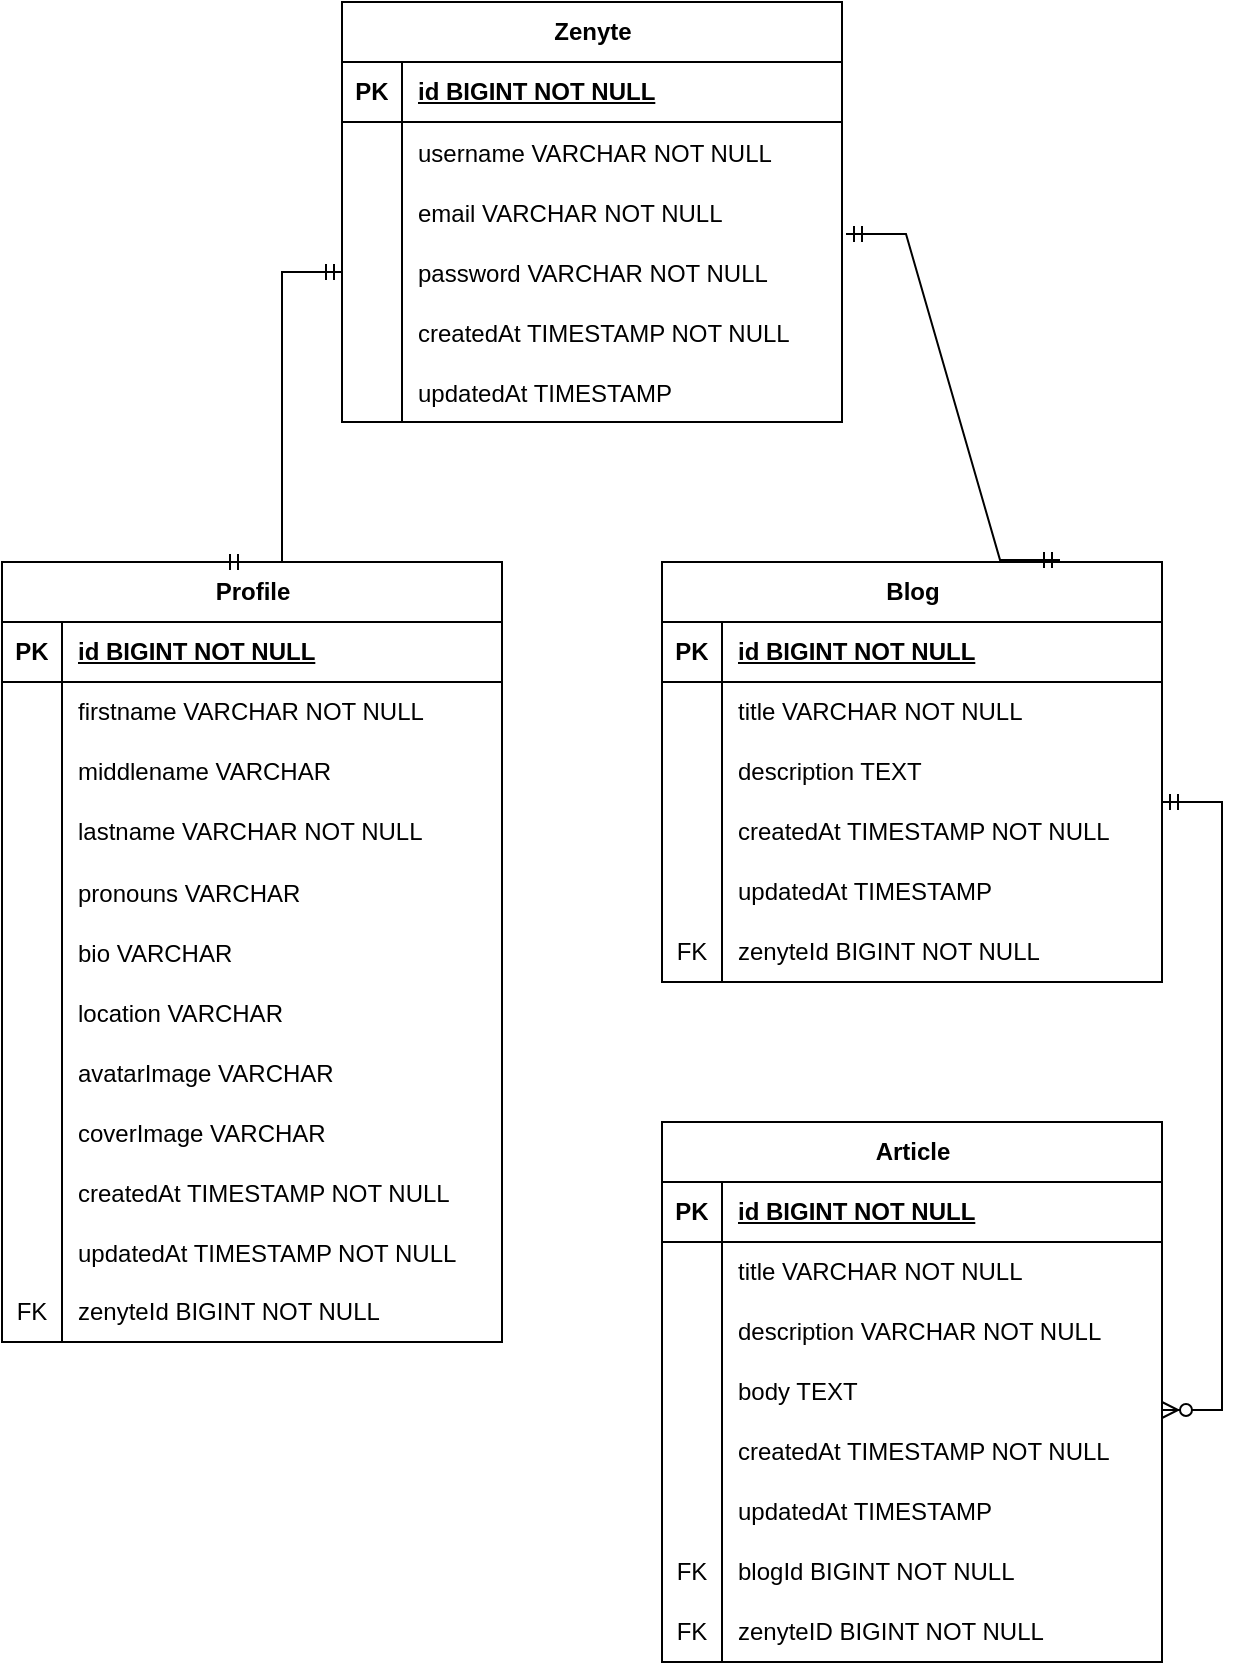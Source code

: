 <mxfile>
    <diagram id="R2lEEEUBdFMjLlhIrx00" name="Page-1">
        <mxGraphModel dx="261" dy="401" grid="1" gridSize="10" guides="1" tooltips="1" connect="1" arrows="1" fold="1" page="1" pageScale="1" pageWidth="850" pageHeight="1100" math="0" shadow="0" extFonts="Permanent Marker^https://fonts.googleapis.com/css?family=Permanent+Marker">
            <root>
                <mxCell id="0"/>
                <mxCell id="1" parent="0"/>
                <mxCell id="LwP8RRoPDUiDEXRBqJUu-90" value="&lt;div&gt;Zenyte&lt;/div&gt;" style="shape=table;startSize=30;container=1;collapsible=1;childLayout=tableLayout;fixedRows=1;rowLines=0;fontStyle=1;align=center;resizeLast=1;html=1;" parent="1" vertex="1">
                    <mxGeometry x="280" y="80" width="250" height="210" as="geometry"/>
                </mxCell>
                <mxCell id="LwP8RRoPDUiDEXRBqJUu-91" value="" style="shape=tableRow;horizontal=0;startSize=0;swimlaneHead=0;swimlaneBody=0;fillColor=none;collapsible=0;dropTarget=0;points=[[0,0.5],[1,0.5]];portConstraint=eastwest;top=0;left=0;right=0;bottom=1;" parent="LwP8RRoPDUiDEXRBqJUu-90" vertex="1">
                    <mxGeometry y="30" width="250" height="30" as="geometry"/>
                </mxCell>
                <mxCell id="LwP8RRoPDUiDEXRBqJUu-92" value="PK" style="shape=partialRectangle;connectable=0;fillColor=none;top=0;left=0;bottom=0;right=0;fontStyle=1;overflow=hidden;whiteSpace=wrap;html=1;" parent="LwP8RRoPDUiDEXRBqJUu-91" vertex="1">
                    <mxGeometry width="30" height="30" as="geometry">
                        <mxRectangle width="30" height="30" as="alternateBounds"/>
                    </mxGeometry>
                </mxCell>
                <mxCell id="LwP8RRoPDUiDEXRBqJUu-93" value="id BIGINT NOT NULL" style="shape=partialRectangle;connectable=0;fillColor=none;top=0;left=0;bottom=0;right=0;align=left;spacingLeft=6;fontStyle=5;overflow=hidden;whiteSpace=wrap;html=1;" parent="LwP8RRoPDUiDEXRBqJUu-91" vertex="1">
                    <mxGeometry x="30" width="220" height="30" as="geometry">
                        <mxRectangle width="220" height="30" as="alternateBounds"/>
                    </mxGeometry>
                </mxCell>
                <mxCell id="LwP8RRoPDUiDEXRBqJUu-119" value="" style="shape=tableRow;horizontal=0;startSize=0;swimlaneHead=0;swimlaneBody=0;fillColor=none;collapsible=0;dropTarget=0;points=[[0,0.5],[1,0.5]];portConstraint=eastwest;top=0;left=0;right=0;bottom=0;" parent="LwP8RRoPDUiDEXRBqJUu-90" vertex="1">
                    <mxGeometry y="60" width="250" height="30" as="geometry"/>
                </mxCell>
                <mxCell id="LwP8RRoPDUiDEXRBqJUu-120" value="" style="shape=partialRectangle;connectable=0;fillColor=none;top=0;left=0;bottom=0;right=0;editable=1;overflow=hidden;" parent="LwP8RRoPDUiDEXRBqJUu-119" vertex="1">
                    <mxGeometry width="30" height="30" as="geometry">
                        <mxRectangle width="30" height="30" as="alternateBounds"/>
                    </mxGeometry>
                </mxCell>
                <mxCell id="LwP8RRoPDUiDEXRBqJUu-121" value="username VARCHAR NOT NULL" style="shape=partialRectangle;connectable=0;fillColor=none;top=0;left=0;bottom=0;right=0;align=left;spacingLeft=6;overflow=hidden;" parent="LwP8RRoPDUiDEXRBqJUu-119" vertex="1">
                    <mxGeometry x="30" width="220" height="30" as="geometry">
                        <mxRectangle width="220" height="30" as="alternateBounds"/>
                    </mxGeometry>
                </mxCell>
                <mxCell id="LwP8RRoPDUiDEXRBqJUu-116" value="" style="shape=tableRow;horizontal=0;startSize=0;swimlaneHead=0;swimlaneBody=0;fillColor=none;collapsible=0;dropTarget=0;points=[[0,0.5],[1,0.5]];portConstraint=eastwest;top=0;left=0;right=0;bottom=0;" parent="LwP8RRoPDUiDEXRBqJUu-90" vertex="1">
                    <mxGeometry y="90" width="250" height="30" as="geometry"/>
                </mxCell>
                <mxCell id="LwP8RRoPDUiDEXRBqJUu-117" value="" style="shape=partialRectangle;connectable=0;fillColor=none;top=0;left=0;bottom=0;right=0;editable=1;overflow=hidden;" parent="LwP8RRoPDUiDEXRBqJUu-116" vertex="1">
                    <mxGeometry width="30" height="30" as="geometry">
                        <mxRectangle width="30" height="30" as="alternateBounds"/>
                    </mxGeometry>
                </mxCell>
                <mxCell id="LwP8RRoPDUiDEXRBqJUu-118" value="email VARCHAR NOT NULL" style="shape=partialRectangle;connectable=0;fillColor=none;top=0;left=0;bottom=0;right=0;align=left;spacingLeft=6;overflow=hidden;" parent="LwP8RRoPDUiDEXRBqJUu-116" vertex="1">
                    <mxGeometry x="30" width="220" height="30" as="geometry">
                        <mxRectangle width="220" height="30" as="alternateBounds"/>
                    </mxGeometry>
                </mxCell>
                <mxCell id="LwP8RRoPDUiDEXRBqJUu-122" value="" style="shape=tableRow;horizontal=0;startSize=0;swimlaneHead=0;swimlaneBody=0;fillColor=none;collapsible=0;dropTarget=0;points=[[0,0.5],[1,0.5]];portConstraint=eastwest;top=0;left=0;right=0;bottom=0;" parent="LwP8RRoPDUiDEXRBqJUu-90" vertex="1">
                    <mxGeometry y="120" width="250" height="30" as="geometry"/>
                </mxCell>
                <mxCell id="LwP8RRoPDUiDEXRBqJUu-123" value="" style="shape=partialRectangle;connectable=0;fillColor=none;top=0;left=0;bottom=0;right=0;editable=1;overflow=hidden;" parent="LwP8RRoPDUiDEXRBqJUu-122" vertex="1">
                    <mxGeometry width="30" height="30" as="geometry">
                        <mxRectangle width="30" height="30" as="alternateBounds"/>
                    </mxGeometry>
                </mxCell>
                <mxCell id="LwP8RRoPDUiDEXRBqJUu-124" value="password VARCHAR NOT NULL" style="shape=partialRectangle;connectable=0;fillColor=none;top=0;left=0;bottom=0;right=0;align=left;spacingLeft=6;overflow=hidden;" parent="LwP8RRoPDUiDEXRBqJUu-122" vertex="1">
                    <mxGeometry x="30" width="220" height="30" as="geometry">
                        <mxRectangle width="220" height="30" as="alternateBounds"/>
                    </mxGeometry>
                </mxCell>
                <mxCell id="LwP8RRoPDUiDEXRBqJUu-126" value="" style="shape=tableRow;horizontal=0;startSize=0;swimlaneHead=0;swimlaneBody=0;fillColor=none;collapsible=0;dropTarget=0;points=[[0,0.5],[1,0.5]];portConstraint=eastwest;top=0;left=0;right=0;bottom=0;" parent="LwP8RRoPDUiDEXRBqJUu-90" vertex="1">
                    <mxGeometry y="150" width="250" height="30" as="geometry"/>
                </mxCell>
                <mxCell id="LwP8RRoPDUiDEXRBqJUu-127" value="" style="shape=partialRectangle;connectable=0;fillColor=none;top=0;left=0;bottom=0;right=0;editable=1;overflow=hidden;" parent="LwP8RRoPDUiDEXRBqJUu-126" vertex="1">
                    <mxGeometry width="30" height="30" as="geometry">
                        <mxRectangle width="30" height="30" as="alternateBounds"/>
                    </mxGeometry>
                </mxCell>
                <mxCell id="LwP8RRoPDUiDEXRBqJUu-128" value="createdAt TIMESTAMP NOT NULL" style="shape=partialRectangle;connectable=0;fillColor=none;top=0;left=0;bottom=0;right=0;align=left;spacingLeft=6;overflow=hidden;" parent="LwP8RRoPDUiDEXRBqJUu-126" vertex="1">
                    <mxGeometry x="30" width="220" height="30" as="geometry">
                        <mxRectangle width="220" height="30" as="alternateBounds"/>
                    </mxGeometry>
                </mxCell>
                <mxCell id="LwP8RRoPDUiDEXRBqJUu-129" value="" style="shape=tableRow;horizontal=0;startSize=0;swimlaneHead=0;swimlaneBody=0;fillColor=none;collapsible=0;dropTarget=0;points=[[0,0.5],[1,0.5]];portConstraint=eastwest;top=0;left=0;right=0;bottom=0;" parent="LwP8RRoPDUiDEXRBqJUu-90" vertex="1">
                    <mxGeometry y="180" width="250" height="30" as="geometry"/>
                </mxCell>
                <mxCell id="LwP8RRoPDUiDEXRBqJUu-130" value="" style="shape=partialRectangle;connectable=0;fillColor=none;top=0;left=0;bottom=0;right=0;editable=1;overflow=hidden;" parent="LwP8RRoPDUiDEXRBqJUu-129" vertex="1">
                    <mxGeometry width="30" height="30" as="geometry">
                        <mxRectangle width="30" height="30" as="alternateBounds"/>
                    </mxGeometry>
                </mxCell>
                <mxCell id="LwP8RRoPDUiDEXRBqJUu-131" value="updatedAt TIMESTAMP" style="shape=partialRectangle;connectable=0;fillColor=none;top=0;left=0;bottom=0;right=0;align=left;spacingLeft=6;overflow=hidden;" parent="LwP8RRoPDUiDEXRBqJUu-129" vertex="1">
                    <mxGeometry x="30" width="220" height="30" as="geometry">
                        <mxRectangle width="220" height="30" as="alternateBounds"/>
                    </mxGeometry>
                </mxCell>
                <mxCell id="LwP8RRoPDUiDEXRBqJUu-167" value="Profile" style="shape=table;startSize=30;container=1;collapsible=1;childLayout=tableLayout;fixedRows=1;rowLines=0;fontStyle=1;align=center;resizeLast=1;html=1;" parent="1" vertex="1">
                    <mxGeometry x="110" y="360" width="250" height="390" as="geometry"/>
                </mxCell>
                <mxCell id="LwP8RRoPDUiDEXRBqJUu-168" value="" style="shape=tableRow;horizontal=0;startSize=0;swimlaneHead=0;swimlaneBody=0;fillColor=none;collapsible=0;dropTarget=0;points=[[0,0.5],[1,0.5]];portConstraint=eastwest;top=0;left=0;right=0;bottom=1;" parent="LwP8RRoPDUiDEXRBqJUu-167" vertex="1">
                    <mxGeometry y="30" width="250" height="30" as="geometry"/>
                </mxCell>
                <mxCell id="LwP8RRoPDUiDEXRBqJUu-169" value="PK" style="shape=partialRectangle;connectable=0;fillColor=none;top=0;left=0;bottom=0;right=0;fontStyle=1;overflow=hidden;whiteSpace=wrap;html=1;" parent="LwP8RRoPDUiDEXRBqJUu-168" vertex="1">
                    <mxGeometry width="30" height="30" as="geometry">
                        <mxRectangle width="30" height="30" as="alternateBounds"/>
                    </mxGeometry>
                </mxCell>
                <mxCell id="LwP8RRoPDUiDEXRBqJUu-170" value="id BIGINT NOT NULL" style="shape=partialRectangle;connectable=0;fillColor=none;top=0;left=0;bottom=0;right=0;align=left;spacingLeft=6;fontStyle=5;overflow=hidden;whiteSpace=wrap;html=1;" parent="LwP8RRoPDUiDEXRBqJUu-168" vertex="1">
                    <mxGeometry x="30" width="220" height="30" as="geometry">
                        <mxRectangle width="220" height="30" as="alternateBounds"/>
                    </mxGeometry>
                </mxCell>
                <mxCell id="LwP8RRoPDUiDEXRBqJUu-171" value="" style="shape=tableRow;horizontal=0;startSize=0;swimlaneHead=0;swimlaneBody=0;fillColor=none;collapsible=0;dropTarget=0;points=[[0,0.5],[1,0.5]];portConstraint=eastwest;top=0;left=0;right=0;bottom=0;" parent="LwP8RRoPDUiDEXRBqJUu-167" vertex="1">
                    <mxGeometry y="60" width="250" height="30" as="geometry"/>
                </mxCell>
                <mxCell id="LwP8RRoPDUiDEXRBqJUu-172" value="" style="shape=partialRectangle;connectable=0;fillColor=none;top=0;left=0;bottom=0;right=0;editable=1;overflow=hidden;whiteSpace=wrap;html=1;" parent="LwP8RRoPDUiDEXRBqJUu-171" vertex="1">
                    <mxGeometry width="30" height="30" as="geometry">
                        <mxRectangle width="30" height="30" as="alternateBounds"/>
                    </mxGeometry>
                </mxCell>
                <mxCell id="LwP8RRoPDUiDEXRBqJUu-173" value="firstname VARCHAR NOT NULL" style="shape=partialRectangle;connectable=0;fillColor=none;top=0;left=0;bottom=0;right=0;align=left;spacingLeft=6;overflow=hidden;whiteSpace=wrap;html=1;" parent="LwP8RRoPDUiDEXRBqJUu-171" vertex="1">
                    <mxGeometry x="30" width="220" height="30" as="geometry">
                        <mxRectangle width="220" height="30" as="alternateBounds"/>
                    </mxGeometry>
                </mxCell>
                <mxCell id="LwP8RRoPDUiDEXRBqJUu-174" value="" style="shape=tableRow;horizontal=0;startSize=0;swimlaneHead=0;swimlaneBody=0;fillColor=none;collapsible=0;dropTarget=0;points=[[0,0.5],[1,0.5]];portConstraint=eastwest;top=0;left=0;right=0;bottom=0;" parent="LwP8RRoPDUiDEXRBqJUu-167" vertex="1">
                    <mxGeometry y="90" width="250" height="30" as="geometry"/>
                </mxCell>
                <mxCell id="LwP8RRoPDUiDEXRBqJUu-175" value="" style="shape=partialRectangle;connectable=0;fillColor=none;top=0;left=0;bottom=0;right=0;editable=1;overflow=hidden;whiteSpace=wrap;html=1;" parent="LwP8RRoPDUiDEXRBqJUu-174" vertex="1">
                    <mxGeometry width="30" height="30" as="geometry">
                        <mxRectangle width="30" height="30" as="alternateBounds"/>
                    </mxGeometry>
                </mxCell>
                <mxCell id="LwP8RRoPDUiDEXRBqJUu-176" value="middlename VARCHAR" style="shape=partialRectangle;connectable=0;fillColor=none;top=0;left=0;bottom=0;right=0;align=left;spacingLeft=6;overflow=hidden;whiteSpace=wrap;html=1;" parent="LwP8RRoPDUiDEXRBqJUu-174" vertex="1">
                    <mxGeometry x="30" width="220" height="30" as="geometry">
                        <mxRectangle width="220" height="30" as="alternateBounds"/>
                    </mxGeometry>
                </mxCell>
                <mxCell id="LwP8RRoPDUiDEXRBqJUu-177" value="" style="shape=tableRow;horizontal=0;startSize=0;swimlaneHead=0;swimlaneBody=0;fillColor=none;collapsible=0;dropTarget=0;points=[[0,0.5],[1,0.5]];portConstraint=eastwest;top=0;left=0;right=0;bottom=0;" parent="LwP8RRoPDUiDEXRBqJUu-167" vertex="1">
                    <mxGeometry y="120" width="250" height="30" as="geometry"/>
                </mxCell>
                <mxCell id="LwP8RRoPDUiDEXRBqJUu-178" value="" style="shape=partialRectangle;connectable=0;fillColor=none;top=0;left=0;bottom=0;right=0;editable=1;overflow=hidden;whiteSpace=wrap;html=1;" parent="LwP8RRoPDUiDEXRBqJUu-177" vertex="1">
                    <mxGeometry width="30" height="30" as="geometry">
                        <mxRectangle width="30" height="30" as="alternateBounds"/>
                    </mxGeometry>
                </mxCell>
                <mxCell id="LwP8RRoPDUiDEXRBqJUu-179" value="lastname VARCHAR NOT NULL" style="shape=partialRectangle;connectable=0;fillColor=none;top=0;left=0;bottom=0;right=0;align=left;spacingLeft=6;overflow=hidden;whiteSpace=wrap;html=1;" parent="LwP8RRoPDUiDEXRBqJUu-177" vertex="1">
                    <mxGeometry x="30" width="220" height="30" as="geometry">
                        <mxRectangle width="220" height="30" as="alternateBounds"/>
                    </mxGeometry>
                </mxCell>
                <mxCell id="LwP8RRoPDUiDEXRBqJUu-192" value="" style="shape=tableRow;horizontal=0;startSize=0;swimlaneHead=0;swimlaneBody=0;fillColor=none;collapsible=0;dropTarget=0;points=[[0,0.5],[1,0.5]];portConstraint=eastwest;top=0;left=0;right=0;bottom=0;" parent="LwP8RRoPDUiDEXRBqJUu-167" vertex="1">
                    <mxGeometry y="150" width="250" height="30" as="geometry"/>
                </mxCell>
                <mxCell id="LwP8RRoPDUiDEXRBqJUu-193" value="" style="shape=partialRectangle;connectable=0;fillColor=none;top=0;left=0;bottom=0;right=0;editable=1;overflow=hidden;" parent="LwP8RRoPDUiDEXRBqJUu-192" vertex="1">
                    <mxGeometry width="30" height="30" as="geometry">
                        <mxRectangle width="30" height="30" as="alternateBounds"/>
                    </mxGeometry>
                </mxCell>
                <mxCell id="LwP8RRoPDUiDEXRBqJUu-194" value="pronouns VARCHAR" style="shape=partialRectangle;connectable=0;fillColor=none;top=0;left=0;bottom=0;right=0;align=left;spacingLeft=6;overflow=hidden;" parent="LwP8RRoPDUiDEXRBqJUu-192" vertex="1">
                    <mxGeometry x="30" width="220" height="30" as="geometry">
                        <mxRectangle width="220" height="30" as="alternateBounds"/>
                    </mxGeometry>
                </mxCell>
                <mxCell id="LwP8RRoPDUiDEXRBqJUu-180" value="" style="shape=tableRow;horizontal=0;startSize=0;swimlaneHead=0;swimlaneBody=0;fillColor=none;collapsible=0;dropTarget=0;points=[[0,0.5],[1,0.5]];portConstraint=eastwest;top=0;left=0;right=0;bottom=0;" parent="LwP8RRoPDUiDEXRBqJUu-167" vertex="1">
                    <mxGeometry y="180" width="250" height="30" as="geometry"/>
                </mxCell>
                <mxCell id="LwP8RRoPDUiDEXRBqJUu-181" value="" style="shape=partialRectangle;connectable=0;fillColor=none;top=0;left=0;bottom=0;right=0;editable=1;overflow=hidden;" parent="LwP8RRoPDUiDEXRBqJUu-180" vertex="1">
                    <mxGeometry width="30" height="30" as="geometry">
                        <mxRectangle width="30" height="30" as="alternateBounds"/>
                    </mxGeometry>
                </mxCell>
                <mxCell id="LwP8RRoPDUiDEXRBqJUu-182" value="bio VARCHAR" style="shape=partialRectangle;connectable=0;fillColor=none;top=0;left=0;bottom=0;right=0;align=left;spacingLeft=6;overflow=hidden;" parent="LwP8RRoPDUiDEXRBqJUu-180" vertex="1">
                    <mxGeometry x="30" width="220" height="30" as="geometry">
                        <mxRectangle width="220" height="30" as="alternateBounds"/>
                    </mxGeometry>
                </mxCell>
                <mxCell id="LwP8RRoPDUiDEXRBqJUu-183" value="" style="shape=tableRow;horizontal=0;startSize=0;swimlaneHead=0;swimlaneBody=0;fillColor=none;collapsible=0;dropTarget=0;points=[[0,0.5],[1,0.5]];portConstraint=eastwest;top=0;left=0;right=0;bottom=0;" parent="LwP8RRoPDUiDEXRBqJUu-167" vertex="1">
                    <mxGeometry y="210" width="250" height="30" as="geometry"/>
                </mxCell>
                <mxCell id="LwP8RRoPDUiDEXRBqJUu-184" value="" style="shape=partialRectangle;connectable=0;fillColor=none;top=0;left=0;bottom=0;right=0;editable=1;overflow=hidden;" parent="LwP8RRoPDUiDEXRBqJUu-183" vertex="1">
                    <mxGeometry width="30" height="30" as="geometry">
                        <mxRectangle width="30" height="30" as="alternateBounds"/>
                    </mxGeometry>
                </mxCell>
                <mxCell id="LwP8RRoPDUiDEXRBqJUu-185" value="location VARCHAR" style="shape=partialRectangle;connectable=0;fillColor=none;top=0;left=0;bottom=0;right=0;align=left;spacingLeft=6;overflow=hidden;" parent="LwP8RRoPDUiDEXRBqJUu-183" vertex="1">
                    <mxGeometry x="30" width="220" height="30" as="geometry">
                        <mxRectangle width="220" height="30" as="alternateBounds"/>
                    </mxGeometry>
                </mxCell>
                <mxCell id="LwP8RRoPDUiDEXRBqJUu-186" value="" style="shape=tableRow;horizontal=0;startSize=0;swimlaneHead=0;swimlaneBody=0;fillColor=none;collapsible=0;dropTarget=0;points=[[0,0.5],[1,0.5]];portConstraint=eastwest;top=0;left=0;right=0;bottom=0;" parent="LwP8RRoPDUiDEXRBqJUu-167" vertex="1">
                    <mxGeometry y="240" width="250" height="30" as="geometry"/>
                </mxCell>
                <mxCell id="LwP8RRoPDUiDEXRBqJUu-187" value="" style="shape=partialRectangle;connectable=0;fillColor=none;top=0;left=0;bottom=0;right=0;editable=1;overflow=hidden;" parent="LwP8RRoPDUiDEXRBqJUu-186" vertex="1">
                    <mxGeometry width="30" height="30" as="geometry">
                        <mxRectangle width="30" height="30" as="alternateBounds"/>
                    </mxGeometry>
                </mxCell>
                <mxCell id="LwP8RRoPDUiDEXRBqJUu-188" value="avatarImage VARCHAR" style="shape=partialRectangle;connectable=0;fillColor=none;top=0;left=0;bottom=0;right=0;align=left;spacingLeft=6;overflow=hidden;" parent="LwP8RRoPDUiDEXRBqJUu-186" vertex="1">
                    <mxGeometry x="30" width="220" height="30" as="geometry">
                        <mxRectangle width="220" height="30" as="alternateBounds"/>
                    </mxGeometry>
                </mxCell>
                <mxCell id="LwP8RRoPDUiDEXRBqJUu-189" value="" style="shape=tableRow;horizontal=0;startSize=0;swimlaneHead=0;swimlaneBody=0;fillColor=none;collapsible=0;dropTarget=0;points=[[0,0.5],[1,0.5]];portConstraint=eastwest;top=0;left=0;right=0;bottom=0;" parent="LwP8RRoPDUiDEXRBqJUu-167" vertex="1">
                    <mxGeometry y="270" width="250" height="30" as="geometry"/>
                </mxCell>
                <mxCell id="LwP8RRoPDUiDEXRBqJUu-190" value="" style="shape=partialRectangle;connectable=0;fillColor=none;top=0;left=0;bottom=0;right=0;editable=1;overflow=hidden;" parent="LwP8RRoPDUiDEXRBqJUu-189" vertex="1">
                    <mxGeometry width="30" height="30" as="geometry">
                        <mxRectangle width="30" height="30" as="alternateBounds"/>
                    </mxGeometry>
                </mxCell>
                <mxCell id="LwP8RRoPDUiDEXRBqJUu-191" value="coverImage VARCHAR" style="shape=partialRectangle;connectable=0;fillColor=none;top=0;left=0;bottom=0;right=0;align=left;spacingLeft=6;overflow=hidden;" parent="LwP8RRoPDUiDEXRBqJUu-189" vertex="1">
                    <mxGeometry x="30" width="220" height="30" as="geometry">
                        <mxRectangle width="220" height="30" as="alternateBounds"/>
                    </mxGeometry>
                </mxCell>
                <mxCell id="LwP8RRoPDUiDEXRBqJUu-258" value="" style="shape=tableRow;horizontal=0;startSize=0;swimlaneHead=0;swimlaneBody=0;fillColor=none;collapsible=0;dropTarget=0;points=[[0,0.5],[1,0.5]];portConstraint=eastwest;top=0;left=0;right=0;bottom=0;" parent="LwP8RRoPDUiDEXRBqJUu-167" vertex="1">
                    <mxGeometry y="300" width="250" height="30" as="geometry"/>
                </mxCell>
                <mxCell id="LwP8RRoPDUiDEXRBqJUu-259" value="" style="shape=partialRectangle;connectable=0;fillColor=none;top=0;left=0;bottom=0;right=0;editable=1;overflow=hidden;" parent="LwP8RRoPDUiDEXRBqJUu-258" vertex="1">
                    <mxGeometry width="30" height="30" as="geometry">
                        <mxRectangle width="30" height="30" as="alternateBounds"/>
                    </mxGeometry>
                </mxCell>
                <mxCell id="LwP8RRoPDUiDEXRBqJUu-260" value="createdAt TIMESTAMP NOT NULL" style="shape=partialRectangle;connectable=0;fillColor=none;top=0;left=0;bottom=0;right=0;align=left;spacingLeft=6;overflow=hidden;" parent="LwP8RRoPDUiDEXRBqJUu-258" vertex="1">
                    <mxGeometry x="30" width="220" height="30" as="geometry">
                        <mxRectangle width="220" height="30" as="alternateBounds"/>
                    </mxGeometry>
                </mxCell>
                <mxCell id="LwP8RRoPDUiDEXRBqJUu-261" value="" style="shape=tableRow;horizontal=0;startSize=0;swimlaneHead=0;swimlaneBody=0;fillColor=none;collapsible=0;dropTarget=0;points=[[0,0.5],[1,0.5]];portConstraint=eastwest;top=0;left=0;right=0;bottom=0;" parent="LwP8RRoPDUiDEXRBqJUu-167" vertex="1">
                    <mxGeometry y="330" width="250" height="30" as="geometry"/>
                </mxCell>
                <mxCell id="LwP8RRoPDUiDEXRBqJUu-262" value="" style="shape=partialRectangle;connectable=0;fillColor=none;top=0;left=0;bottom=0;right=0;editable=1;overflow=hidden;" parent="LwP8RRoPDUiDEXRBqJUu-261" vertex="1">
                    <mxGeometry width="30" height="30" as="geometry">
                        <mxRectangle width="30" height="30" as="alternateBounds"/>
                    </mxGeometry>
                </mxCell>
                <mxCell id="LwP8RRoPDUiDEXRBqJUu-263" value="updatedAt TIMESTAMP NOT NULL" style="shape=partialRectangle;connectable=0;fillColor=none;top=0;left=0;bottom=0;right=0;align=left;spacingLeft=6;overflow=hidden;" parent="LwP8RRoPDUiDEXRBqJUu-261" vertex="1">
                    <mxGeometry x="30" width="220" height="30" as="geometry">
                        <mxRectangle width="220" height="30" as="alternateBounds"/>
                    </mxGeometry>
                </mxCell>
                <mxCell id="LwP8RRoPDUiDEXRBqJUu-199" value="" style="shape=tableRow;horizontal=0;startSize=0;swimlaneHead=0;swimlaneBody=0;fillColor=none;collapsible=0;dropTarget=0;points=[[0,0.5],[1,0.5]];portConstraint=eastwest;top=0;left=0;right=0;bottom=0;" parent="LwP8RRoPDUiDEXRBqJUu-167" vertex="1">
                    <mxGeometry y="360" width="250" height="30" as="geometry"/>
                </mxCell>
                <mxCell id="LwP8RRoPDUiDEXRBqJUu-200" value="FK" style="shape=partialRectangle;connectable=0;fillColor=none;top=0;left=0;bottom=0;right=0;fontStyle=0;overflow=hidden;whiteSpace=wrap;html=1;" parent="LwP8RRoPDUiDEXRBqJUu-199" vertex="1">
                    <mxGeometry width="30" height="30" as="geometry">
                        <mxRectangle width="30" height="30" as="alternateBounds"/>
                    </mxGeometry>
                </mxCell>
                <mxCell id="LwP8RRoPDUiDEXRBqJUu-201" value="zenyteId BIGINT NOT NULL" style="shape=partialRectangle;connectable=0;fillColor=none;top=0;left=0;bottom=0;right=0;align=left;spacingLeft=6;fontStyle=0;overflow=hidden;whiteSpace=wrap;html=1;" parent="LwP8RRoPDUiDEXRBqJUu-199" vertex="1">
                    <mxGeometry x="30" width="220" height="30" as="geometry">
                        <mxRectangle width="220" height="30" as="alternateBounds"/>
                    </mxGeometry>
                </mxCell>
                <mxCell id="LwP8RRoPDUiDEXRBqJUu-202" value="Blog" style="shape=table;startSize=30;container=1;collapsible=1;childLayout=tableLayout;fixedRows=1;rowLines=0;fontStyle=1;align=center;resizeLast=1;html=1;" parent="1" vertex="1">
                    <mxGeometry x="440" y="360" width="250" height="210" as="geometry"/>
                </mxCell>
                <mxCell id="LwP8RRoPDUiDEXRBqJUu-203" value="" style="shape=tableRow;horizontal=0;startSize=0;swimlaneHead=0;swimlaneBody=0;fillColor=none;collapsible=0;dropTarget=0;points=[[0,0.5],[1,0.5]];portConstraint=eastwest;top=0;left=0;right=0;bottom=1;" parent="LwP8RRoPDUiDEXRBqJUu-202" vertex="1">
                    <mxGeometry y="30" width="250" height="30" as="geometry"/>
                </mxCell>
                <mxCell id="LwP8RRoPDUiDEXRBqJUu-204" value="PK" style="shape=partialRectangle;connectable=0;fillColor=none;top=0;left=0;bottom=0;right=0;fontStyle=1;overflow=hidden;whiteSpace=wrap;html=1;" parent="LwP8RRoPDUiDEXRBqJUu-203" vertex="1">
                    <mxGeometry width="30" height="30" as="geometry">
                        <mxRectangle width="30" height="30" as="alternateBounds"/>
                    </mxGeometry>
                </mxCell>
                <mxCell id="LwP8RRoPDUiDEXRBqJUu-205" value="id BIGINT NOT NULL" style="shape=partialRectangle;connectable=0;fillColor=none;top=0;left=0;bottom=0;right=0;align=left;spacingLeft=6;fontStyle=5;overflow=hidden;whiteSpace=wrap;html=1;" parent="LwP8RRoPDUiDEXRBqJUu-203" vertex="1">
                    <mxGeometry x="30" width="220" height="30" as="geometry">
                        <mxRectangle width="220" height="30" as="alternateBounds"/>
                    </mxGeometry>
                </mxCell>
                <mxCell id="LwP8RRoPDUiDEXRBqJUu-206" value="" style="shape=tableRow;horizontal=0;startSize=0;swimlaneHead=0;swimlaneBody=0;fillColor=none;collapsible=0;dropTarget=0;points=[[0,0.5],[1,0.5]];portConstraint=eastwest;top=0;left=0;right=0;bottom=0;" parent="LwP8RRoPDUiDEXRBqJUu-202" vertex="1">
                    <mxGeometry y="60" width="250" height="30" as="geometry"/>
                </mxCell>
                <mxCell id="LwP8RRoPDUiDEXRBqJUu-207" value="" style="shape=partialRectangle;connectable=0;fillColor=none;top=0;left=0;bottom=0;right=0;editable=1;overflow=hidden;whiteSpace=wrap;html=1;" parent="LwP8RRoPDUiDEXRBqJUu-206" vertex="1">
                    <mxGeometry width="30" height="30" as="geometry">
                        <mxRectangle width="30" height="30" as="alternateBounds"/>
                    </mxGeometry>
                </mxCell>
                <mxCell id="LwP8RRoPDUiDEXRBqJUu-208" value="title VARCHAR NOT NULL" style="shape=partialRectangle;connectable=0;fillColor=none;top=0;left=0;bottom=0;right=0;align=left;spacingLeft=6;overflow=hidden;whiteSpace=wrap;html=1;" parent="LwP8RRoPDUiDEXRBqJUu-206" vertex="1">
                    <mxGeometry x="30" width="220" height="30" as="geometry">
                        <mxRectangle width="220" height="30" as="alternateBounds"/>
                    </mxGeometry>
                </mxCell>
                <mxCell id="LwP8RRoPDUiDEXRBqJUu-209" value="" style="shape=tableRow;horizontal=0;startSize=0;swimlaneHead=0;swimlaneBody=0;fillColor=none;collapsible=0;dropTarget=0;points=[[0,0.5],[1,0.5]];portConstraint=eastwest;top=0;left=0;right=0;bottom=0;" parent="LwP8RRoPDUiDEXRBqJUu-202" vertex="1">
                    <mxGeometry y="90" width="250" height="30" as="geometry"/>
                </mxCell>
                <mxCell id="LwP8RRoPDUiDEXRBqJUu-210" value="" style="shape=partialRectangle;connectable=0;fillColor=none;top=0;left=0;bottom=0;right=0;editable=1;overflow=hidden;whiteSpace=wrap;html=1;" parent="LwP8RRoPDUiDEXRBqJUu-209" vertex="1">
                    <mxGeometry width="30" height="30" as="geometry">
                        <mxRectangle width="30" height="30" as="alternateBounds"/>
                    </mxGeometry>
                </mxCell>
                <mxCell id="LwP8RRoPDUiDEXRBqJUu-211" value="description TEXT" style="shape=partialRectangle;connectable=0;fillColor=none;top=0;left=0;bottom=0;right=0;align=left;spacingLeft=6;overflow=hidden;whiteSpace=wrap;html=1;" parent="LwP8RRoPDUiDEXRBqJUu-209" vertex="1">
                    <mxGeometry x="30" width="220" height="30" as="geometry">
                        <mxRectangle width="220" height="30" as="alternateBounds"/>
                    </mxGeometry>
                </mxCell>
                <mxCell id="LwP8RRoPDUiDEXRBqJUu-212" value="" style="shape=tableRow;horizontal=0;startSize=0;swimlaneHead=0;swimlaneBody=0;fillColor=none;collapsible=0;dropTarget=0;points=[[0,0.5],[1,0.5]];portConstraint=eastwest;top=0;left=0;right=0;bottom=0;" parent="LwP8RRoPDUiDEXRBqJUu-202" vertex="1">
                    <mxGeometry y="120" width="250" height="30" as="geometry"/>
                </mxCell>
                <mxCell id="LwP8RRoPDUiDEXRBqJUu-213" value="" style="shape=partialRectangle;connectable=0;fillColor=none;top=0;left=0;bottom=0;right=0;editable=1;overflow=hidden;whiteSpace=wrap;html=1;" parent="LwP8RRoPDUiDEXRBqJUu-212" vertex="1">
                    <mxGeometry width="30" height="30" as="geometry">
                        <mxRectangle width="30" height="30" as="alternateBounds"/>
                    </mxGeometry>
                </mxCell>
                <mxCell id="LwP8RRoPDUiDEXRBqJUu-214" value="createdAt TIMESTAMP NOT NULL" style="shape=partialRectangle;connectable=0;fillColor=none;top=0;left=0;bottom=0;right=0;align=left;spacingLeft=6;overflow=hidden;whiteSpace=wrap;html=1;" parent="LwP8RRoPDUiDEXRBqJUu-212" vertex="1">
                    <mxGeometry x="30" width="220" height="30" as="geometry">
                        <mxRectangle width="220" height="30" as="alternateBounds"/>
                    </mxGeometry>
                </mxCell>
                <mxCell id="LwP8RRoPDUiDEXRBqJUu-215" value="" style="shape=tableRow;horizontal=0;startSize=0;swimlaneHead=0;swimlaneBody=0;fillColor=none;collapsible=0;dropTarget=0;points=[[0,0.5],[1,0.5]];portConstraint=eastwest;top=0;left=0;right=0;bottom=0;" parent="LwP8RRoPDUiDEXRBqJUu-202" vertex="1">
                    <mxGeometry y="150" width="250" height="30" as="geometry"/>
                </mxCell>
                <mxCell id="LwP8RRoPDUiDEXRBqJUu-216" value="" style="shape=partialRectangle;connectable=0;fillColor=none;top=0;left=0;bottom=0;right=0;editable=1;overflow=hidden;whiteSpace=wrap;html=1;" parent="LwP8RRoPDUiDEXRBqJUu-215" vertex="1">
                    <mxGeometry width="30" height="30" as="geometry">
                        <mxRectangle width="30" height="30" as="alternateBounds"/>
                    </mxGeometry>
                </mxCell>
                <mxCell id="LwP8RRoPDUiDEXRBqJUu-217" value="updatedAt TIMESTAMP" style="shape=partialRectangle;connectable=0;fillColor=none;top=0;left=0;bottom=0;right=0;align=left;spacingLeft=6;overflow=hidden;whiteSpace=wrap;html=1;" parent="LwP8RRoPDUiDEXRBqJUu-215" vertex="1">
                    <mxGeometry x="30" width="220" height="30" as="geometry">
                        <mxRectangle width="220" height="30" as="alternateBounds"/>
                    </mxGeometry>
                </mxCell>
                <mxCell id="LwP8RRoPDUiDEXRBqJUu-224" value="" style="shape=tableRow;horizontal=0;startSize=0;swimlaneHead=0;swimlaneBody=0;fillColor=none;collapsible=0;dropTarget=0;points=[[0,0.5],[1,0.5]];portConstraint=eastwest;top=0;left=0;right=0;bottom=0;" parent="LwP8RRoPDUiDEXRBqJUu-202" vertex="1">
                    <mxGeometry y="180" width="250" height="30" as="geometry"/>
                </mxCell>
                <mxCell id="LwP8RRoPDUiDEXRBqJUu-225" value="FK" style="shape=partialRectangle;connectable=0;fillColor=none;top=0;left=0;bottom=0;right=0;fontStyle=0;overflow=hidden;whiteSpace=wrap;html=1;" parent="LwP8RRoPDUiDEXRBqJUu-224" vertex="1">
                    <mxGeometry width="30" height="30" as="geometry">
                        <mxRectangle width="30" height="30" as="alternateBounds"/>
                    </mxGeometry>
                </mxCell>
                <mxCell id="LwP8RRoPDUiDEXRBqJUu-226" value="zenyteId BIGINT NOT NULL" style="shape=partialRectangle;connectable=0;fillColor=none;top=0;left=0;bottom=0;right=0;align=left;spacingLeft=6;fontStyle=0;overflow=hidden;whiteSpace=wrap;html=1;" parent="LwP8RRoPDUiDEXRBqJUu-224" vertex="1">
                    <mxGeometry x="30" width="220" height="30" as="geometry">
                        <mxRectangle width="220" height="30" as="alternateBounds"/>
                    </mxGeometry>
                </mxCell>
                <mxCell id="LwP8RRoPDUiDEXRBqJUu-227" value="" style="edgeStyle=entityRelationEdgeStyle;fontSize=12;html=1;endArrow=ERmandOne;startArrow=ERmandOne;rounded=0;entryX=0;entryY=0.5;entryDx=0;entryDy=0;exitX=0.44;exitY=0;exitDx=0;exitDy=0;exitPerimeter=0;" parent="1" source="LwP8RRoPDUiDEXRBqJUu-167" target="LwP8RRoPDUiDEXRBqJUu-122" edge="1">
                    <mxGeometry width="100" height="100" relative="1" as="geometry">
                        <mxPoint x="200" y="360" as="sourcePoint"/>
                        <mxPoint x="300" y="260" as="targetPoint"/>
                        <Array as="points">
                            <mxPoint x="220" y="310"/>
                        </Array>
                    </mxGeometry>
                </mxCell>
                <mxCell id="LwP8RRoPDUiDEXRBqJUu-229" value="" style="edgeStyle=entityRelationEdgeStyle;fontSize=12;html=1;endArrow=ERmandOne;startArrow=ERmandOne;rounded=0;exitX=0.796;exitY=-0.005;exitDx=0;exitDy=0;entryX=1.008;entryY=-0.133;entryDx=0;entryDy=0;entryPerimeter=0;exitPerimeter=0;" parent="1" source="LwP8RRoPDUiDEXRBqJUu-202" target="LwP8RRoPDUiDEXRBqJUu-122" edge="1">
                    <mxGeometry width="100" height="100" relative="1" as="geometry">
                        <mxPoint x="730" y="755" as="sourcePoint"/>
                        <mxPoint x="760" y="270" as="targetPoint"/>
                        <Array as="points">
                            <mxPoint x="660" y="500"/>
                            <mxPoint x="580" y="310"/>
                            <mxPoint x="605" y="370"/>
                            <mxPoint x="620" y="360"/>
                            <mxPoint x="760" y="270"/>
                        </Array>
                    </mxGeometry>
                </mxCell>
                <mxCell id="LwP8RRoPDUiDEXRBqJUu-236" value="Article" style="shape=table;startSize=30;container=1;collapsible=1;childLayout=tableLayout;fixedRows=1;rowLines=0;fontStyle=1;align=center;resizeLast=1;html=1;" parent="1" vertex="1">
                    <mxGeometry x="440" y="640" width="250" height="270" as="geometry"/>
                </mxCell>
                <mxCell id="LwP8RRoPDUiDEXRBqJUu-237" value="" style="shape=tableRow;horizontal=0;startSize=0;swimlaneHead=0;swimlaneBody=0;fillColor=none;collapsible=0;dropTarget=0;points=[[0,0.5],[1,0.5]];portConstraint=eastwest;top=0;left=0;right=0;bottom=1;" parent="LwP8RRoPDUiDEXRBqJUu-236" vertex="1">
                    <mxGeometry y="30" width="250" height="30" as="geometry"/>
                </mxCell>
                <mxCell id="LwP8RRoPDUiDEXRBqJUu-238" value="PK" style="shape=partialRectangle;connectable=0;fillColor=none;top=0;left=0;bottom=0;right=0;fontStyle=1;overflow=hidden;whiteSpace=wrap;html=1;" parent="LwP8RRoPDUiDEXRBqJUu-237" vertex="1">
                    <mxGeometry width="30" height="30" as="geometry">
                        <mxRectangle width="30" height="30" as="alternateBounds"/>
                    </mxGeometry>
                </mxCell>
                <mxCell id="LwP8RRoPDUiDEXRBqJUu-239" value="id BIGINT NOT NULL" style="shape=partialRectangle;connectable=0;fillColor=none;top=0;left=0;bottom=0;right=0;align=left;spacingLeft=6;fontStyle=5;overflow=hidden;whiteSpace=wrap;html=1;" parent="LwP8RRoPDUiDEXRBqJUu-237" vertex="1">
                    <mxGeometry x="30" width="220" height="30" as="geometry">
                        <mxRectangle width="220" height="30" as="alternateBounds"/>
                    </mxGeometry>
                </mxCell>
                <mxCell id="LwP8RRoPDUiDEXRBqJUu-240" value="" style="shape=tableRow;horizontal=0;startSize=0;swimlaneHead=0;swimlaneBody=0;fillColor=none;collapsible=0;dropTarget=0;points=[[0,0.5],[1,0.5]];portConstraint=eastwest;top=0;left=0;right=0;bottom=0;" parent="LwP8RRoPDUiDEXRBqJUu-236" vertex="1">
                    <mxGeometry y="60" width="250" height="30" as="geometry"/>
                </mxCell>
                <mxCell id="LwP8RRoPDUiDEXRBqJUu-241" value="" style="shape=partialRectangle;connectable=0;fillColor=none;top=0;left=0;bottom=0;right=0;editable=1;overflow=hidden;whiteSpace=wrap;html=1;" parent="LwP8RRoPDUiDEXRBqJUu-240" vertex="1">
                    <mxGeometry width="30" height="30" as="geometry">
                        <mxRectangle width="30" height="30" as="alternateBounds"/>
                    </mxGeometry>
                </mxCell>
                <mxCell id="LwP8RRoPDUiDEXRBqJUu-242" value="title VARCHAR NOT NULL" style="shape=partialRectangle;connectable=0;fillColor=none;top=0;left=0;bottom=0;right=0;align=left;spacingLeft=6;overflow=hidden;whiteSpace=wrap;html=1;" parent="LwP8RRoPDUiDEXRBqJUu-240" vertex="1">
                    <mxGeometry x="30" width="220" height="30" as="geometry">
                        <mxRectangle width="220" height="30" as="alternateBounds"/>
                    </mxGeometry>
                </mxCell>
                <mxCell id="LwP8RRoPDUiDEXRBqJUu-243" value="" style="shape=tableRow;horizontal=0;startSize=0;swimlaneHead=0;swimlaneBody=0;fillColor=none;collapsible=0;dropTarget=0;points=[[0,0.5],[1,0.5]];portConstraint=eastwest;top=0;left=0;right=0;bottom=0;" parent="LwP8RRoPDUiDEXRBqJUu-236" vertex="1">
                    <mxGeometry y="90" width="250" height="30" as="geometry"/>
                </mxCell>
                <mxCell id="LwP8RRoPDUiDEXRBqJUu-244" value="" style="shape=partialRectangle;connectable=0;fillColor=none;top=0;left=0;bottom=0;right=0;editable=1;overflow=hidden;whiteSpace=wrap;html=1;" parent="LwP8RRoPDUiDEXRBqJUu-243" vertex="1">
                    <mxGeometry width="30" height="30" as="geometry">
                        <mxRectangle width="30" height="30" as="alternateBounds"/>
                    </mxGeometry>
                </mxCell>
                <mxCell id="LwP8RRoPDUiDEXRBqJUu-245" value="description VARCHAR NOT NULL" style="shape=partialRectangle;connectable=0;fillColor=none;top=0;left=0;bottom=0;right=0;align=left;spacingLeft=6;overflow=hidden;whiteSpace=wrap;html=1;" parent="LwP8RRoPDUiDEXRBqJUu-243" vertex="1">
                    <mxGeometry x="30" width="220" height="30" as="geometry">
                        <mxRectangle width="220" height="30" as="alternateBounds"/>
                    </mxGeometry>
                </mxCell>
                <mxCell id="LwP8RRoPDUiDEXRBqJUu-246" value="" style="shape=tableRow;horizontal=0;startSize=0;swimlaneHead=0;swimlaneBody=0;fillColor=none;collapsible=0;dropTarget=0;points=[[0,0.5],[1,0.5]];portConstraint=eastwest;top=0;left=0;right=0;bottom=0;" parent="LwP8RRoPDUiDEXRBqJUu-236" vertex="1">
                    <mxGeometry y="120" width="250" height="30" as="geometry"/>
                </mxCell>
                <mxCell id="LwP8RRoPDUiDEXRBqJUu-247" value="" style="shape=partialRectangle;connectable=0;fillColor=none;top=0;left=0;bottom=0;right=0;editable=1;overflow=hidden;whiteSpace=wrap;html=1;" parent="LwP8RRoPDUiDEXRBqJUu-246" vertex="1">
                    <mxGeometry width="30" height="30" as="geometry">
                        <mxRectangle width="30" height="30" as="alternateBounds"/>
                    </mxGeometry>
                </mxCell>
                <mxCell id="LwP8RRoPDUiDEXRBqJUu-248" value="body TEXT" style="shape=partialRectangle;connectable=0;fillColor=none;top=0;left=0;bottom=0;right=0;align=left;spacingLeft=6;overflow=hidden;whiteSpace=wrap;html=1;" parent="LwP8RRoPDUiDEXRBqJUu-246" vertex="1">
                    <mxGeometry x="30" width="220" height="30" as="geometry">
                        <mxRectangle width="220" height="30" as="alternateBounds"/>
                    </mxGeometry>
                </mxCell>
                <mxCell id="LwP8RRoPDUiDEXRBqJUu-249" value="" style="shape=tableRow;horizontal=0;startSize=0;swimlaneHead=0;swimlaneBody=0;fillColor=none;collapsible=0;dropTarget=0;points=[[0,0.5],[1,0.5]];portConstraint=eastwest;top=0;left=0;right=0;bottom=0;" parent="LwP8RRoPDUiDEXRBqJUu-236" vertex="1">
                    <mxGeometry y="150" width="250" height="30" as="geometry"/>
                </mxCell>
                <mxCell id="LwP8RRoPDUiDEXRBqJUu-250" value="" style="shape=partialRectangle;connectable=0;fillColor=none;top=0;left=0;bottom=0;right=0;editable=1;overflow=hidden;whiteSpace=wrap;html=1;" parent="LwP8RRoPDUiDEXRBqJUu-249" vertex="1">
                    <mxGeometry width="30" height="30" as="geometry">
                        <mxRectangle width="30" height="30" as="alternateBounds"/>
                    </mxGeometry>
                </mxCell>
                <mxCell id="LwP8RRoPDUiDEXRBqJUu-251" value="createdAt TIMESTAMP NOT NULL" style="shape=partialRectangle;connectable=0;fillColor=none;top=0;left=0;bottom=0;right=0;align=left;spacingLeft=6;overflow=hidden;whiteSpace=wrap;html=1;" parent="LwP8RRoPDUiDEXRBqJUu-249" vertex="1">
                    <mxGeometry x="30" width="220" height="30" as="geometry">
                        <mxRectangle width="220" height="30" as="alternateBounds"/>
                    </mxGeometry>
                </mxCell>
                <mxCell id="LwP8RRoPDUiDEXRBqJUu-252" value="" style="shape=tableRow;horizontal=0;startSize=0;swimlaneHead=0;swimlaneBody=0;fillColor=none;collapsible=0;dropTarget=0;points=[[0,0.5],[1,0.5]];portConstraint=eastwest;top=0;left=0;right=0;bottom=0;" parent="LwP8RRoPDUiDEXRBqJUu-236" vertex="1">
                    <mxGeometry y="180" width="250" height="30" as="geometry"/>
                </mxCell>
                <mxCell id="LwP8RRoPDUiDEXRBqJUu-253" value="" style="shape=partialRectangle;connectable=0;fillColor=none;top=0;left=0;bottom=0;right=0;editable=1;overflow=hidden;whiteSpace=wrap;html=1;" parent="LwP8RRoPDUiDEXRBqJUu-252" vertex="1">
                    <mxGeometry width="30" height="30" as="geometry">
                        <mxRectangle width="30" height="30" as="alternateBounds"/>
                    </mxGeometry>
                </mxCell>
                <mxCell id="LwP8RRoPDUiDEXRBqJUu-254" value="updatedAt TIMESTAMP" style="shape=partialRectangle;connectable=0;fillColor=none;top=0;left=0;bottom=0;right=0;align=left;spacingLeft=6;overflow=hidden;whiteSpace=wrap;html=1;" parent="LwP8RRoPDUiDEXRBqJUu-252" vertex="1">
                    <mxGeometry x="30" width="220" height="30" as="geometry">
                        <mxRectangle width="220" height="30" as="alternateBounds"/>
                    </mxGeometry>
                </mxCell>
                <mxCell id="LwP8RRoPDUiDEXRBqJUu-264" value="" style="shape=tableRow;horizontal=0;startSize=0;swimlaneHead=0;swimlaneBody=0;fillColor=none;collapsible=0;dropTarget=0;points=[[0,0.5],[1,0.5]];portConstraint=eastwest;top=0;left=0;right=0;bottom=0;" parent="LwP8RRoPDUiDEXRBqJUu-236" vertex="1">
                    <mxGeometry y="210" width="250" height="30" as="geometry"/>
                </mxCell>
                <mxCell id="LwP8RRoPDUiDEXRBqJUu-265" value="FK" style="shape=partialRectangle;connectable=0;fillColor=none;top=0;left=0;bottom=0;right=0;fontStyle=0;overflow=hidden;whiteSpace=wrap;html=1;" parent="LwP8RRoPDUiDEXRBqJUu-264" vertex="1">
                    <mxGeometry width="30" height="30" as="geometry">
                        <mxRectangle width="30" height="30" as="alternateBounds"/>
                    </mxGeometry>
                </mxCell>
                <mxCell id="LwP8RRoPDUiDEXRBqJUu-266" value="blogId BIGINT NOT NULL" style="shape=partialRectangle;connectable=0;fillColor=none;top=0;left=0;bottom=0;right=0;align=left;spacingLeft=6;fontStyle=0;overflow=hidden;whiteSpace=wrap;html=1;" parent="LwP8RRoPDUiDEXRBqJUu-264" vertex="1">
                    <mxGeometry x="30" width="220" height="30" as="geometry">
                        <mxRectangle width="220" height="30" as="alternateBounds"/>
                    </mxGeometry>
                </mxCell>
                <mxCell id="LwP8RRoPDUiDEXRBqJUu-267" value="" style="shape=tableRow;horizontal=0;startSize=0;swimlaneHead=0;swimlaneBody=0;fillColor=none;collapsible=0;dropTarget=0;points=[[0,0.5],[1,0.5]];portConstraint=eastwest;top=0;left=0;right=0;bottom=0;" parent="LwP8RRoPDUiDEXRBqJUu-236" vertex="1">
                    <mxGeometry y="240" width="250" height="30" as="geometry"/>
                </mxCell>
                <mxCell id="LwP8RRoPDUiDEXRBqJUu-268" value="FK" style="shape=partialRectangle;connectable=0;fillColor=none;top=0;left=0;bottom=0;right=0;fontStyle=0;overflow=hidden;whiteSpace=wrap;html=1;" parent="LwP8RRoPDUiDEXRBqJUu-267" vertex="1">
                    <mxGeometry width="30" height="30" as="geometry">
                        <mxRectangle width="30" height="30" as="alternateBounds"/>
                    </mxGeometry>
                </mxCell>
                <mxCell id="LwP8RRoPDUiDEXRBqJUu-269" value="zenyteID BIGINT NOT NULL" style="shape=partialRectangle;connectable=0;fillColor=none;top=0;left=0;bottom=0;right=0;align=left;spacingLeft=6;fontStyle=0;overflow=hidden;whiteSpace=wrap;html=1;" parent="LwP8RRoPDUiDEXRBqJUu-267" vertex="1">
                    <mxGeometry x="30" width="220" height="30" as="geometry">
                        <mxRectangle width="220" height="30" as="alternateBounds"/>
                    </mxGeometry>
                </mxCell>
                <mxCell id="LwP8RRoPDUiDEXRBqJUu-270" value="" style="edgeStyle=entityRelationEdgeStyle;fontSize=12;html=1;endArrow=ERzeroToMany;startArrow=ERmandOne;rounded=0;entryX=1;entryY=-0.2;entryDx=0;entryDy=0;entryPerimeter=0;" parent="1" target="LwP8RRoPDUiDEXRBqJUu-249" edge="1">
                    <mxGeometry width="100" height="100" relative="1" as="geometry">
                        <mxPoint x="690" y="480" as="sourcePoint"/>
                        <mxPoint x="790" y="380" as="targetPoint"/>
                    </mxGeometry>
                </mxCell>
            </root>
        </mxGraphModel>
    </diagram>
</mxfile>